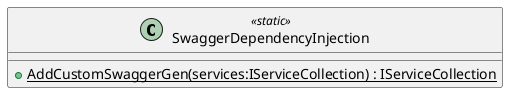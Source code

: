 @startuml
class SwaggerDependencyInjection <<static>> {
    + {static} AddCustomSwaggerGen(services:IServiceCollection) : IServiceCollection
}
@enduml
